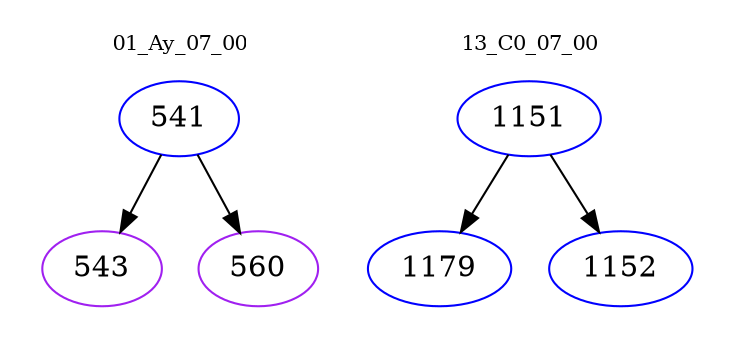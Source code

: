 digraph{
subgraph cluster_0 {
color = white
label = "01_Ay_07_00";
fontsize=10;
T0_541 [label="541", color="blue"]
T0_541 -> T0_543 [color="black"]
T0_543 [label="543", color="purple"]
T0_541 -> T0_560 [color="black"]
T0_560 [label="560", color="purple"]
}
subgraph cluster_1 {
color = white
label = "13_C0_07_00";
fontsize=10;
T1_1151 [label="1151", color="blue"]
T1_1151 -> T1_1179 [color="black"]
T1_1179 [label="1179", color="blue"]
T1_1151 -> T1_1152 [color="black"]
T1_1152 [label="1152", color="blue"]
}
}

